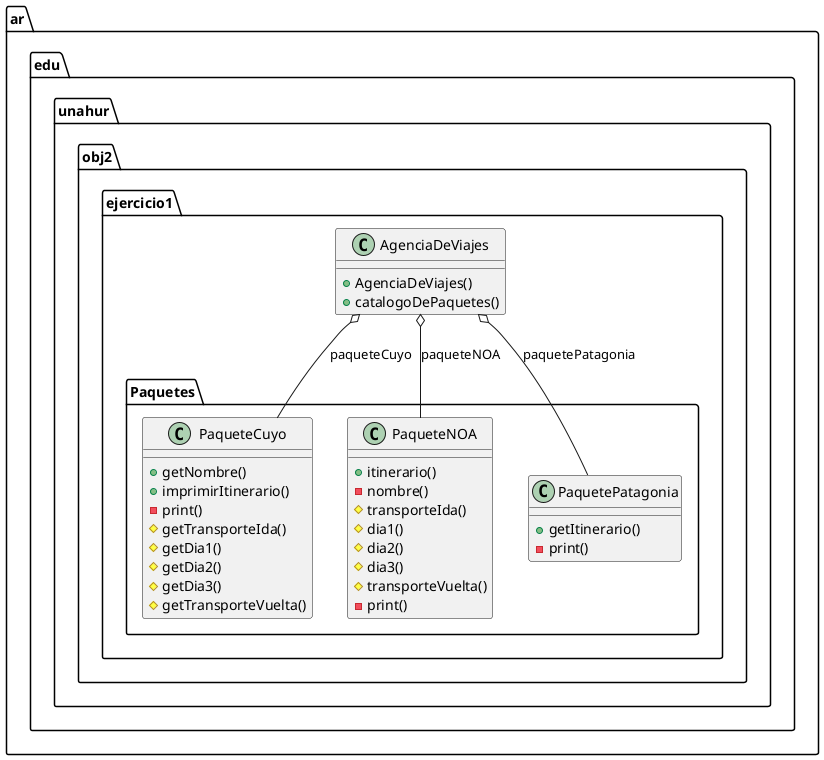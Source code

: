 @startuml

    class ar.edu.unahur.obj2.ejercicio1.AgenciaDeViajes {
        + AgenciaDeViajes()
        + catalogoDePaquetes()
    }

    class ar.edu.unahur.obj2.ejercicio1.Paquetes.PaqueteCuyo {
        + getNombre()
        + imprimirItinerario()
        - print()
        # getTransporteIda()
        # getDia1()
        # getDia2()
        # getDia3()
        # getTransporteVuelta()
    }

    class ar.edu.unahur.obj2.ejercicio1.Paquetes.PaqueteNOA {
        + itinerario()
        - nombre()
        # transporteIda()
        # dia1()
        # dia2()
        # dia3()
        # transporteVuelta()
        - print()
    }

    class ar.edu.unahur.obj2.ejercicio1.Paquetes.PaquetePatagonia {
        + getItinerario()
        - print()
    }

  ar.edu.unahur.obj2.ejercicio1.AgenciaDeViajes o-- ar.edu.unahur.obj2.ejercicio1.Paquetes.PaqueteCuyo : paqueteCuyo
  ar.edu.unahur.obj2.ejercicio1.AgenciaDeViajes o-- ar.edu.unahur.obj2.ejercicio1.Paquetes.PaqueteNOA : paqueteNOA
  ar.edu.unahur.obj2.ejercicio1.AgenciaDeViajes o-- ar.edu.unahur.obj2.ejercicio1.Paquetes.PaquetePatagonia : paquetePatagonia

@enduml
